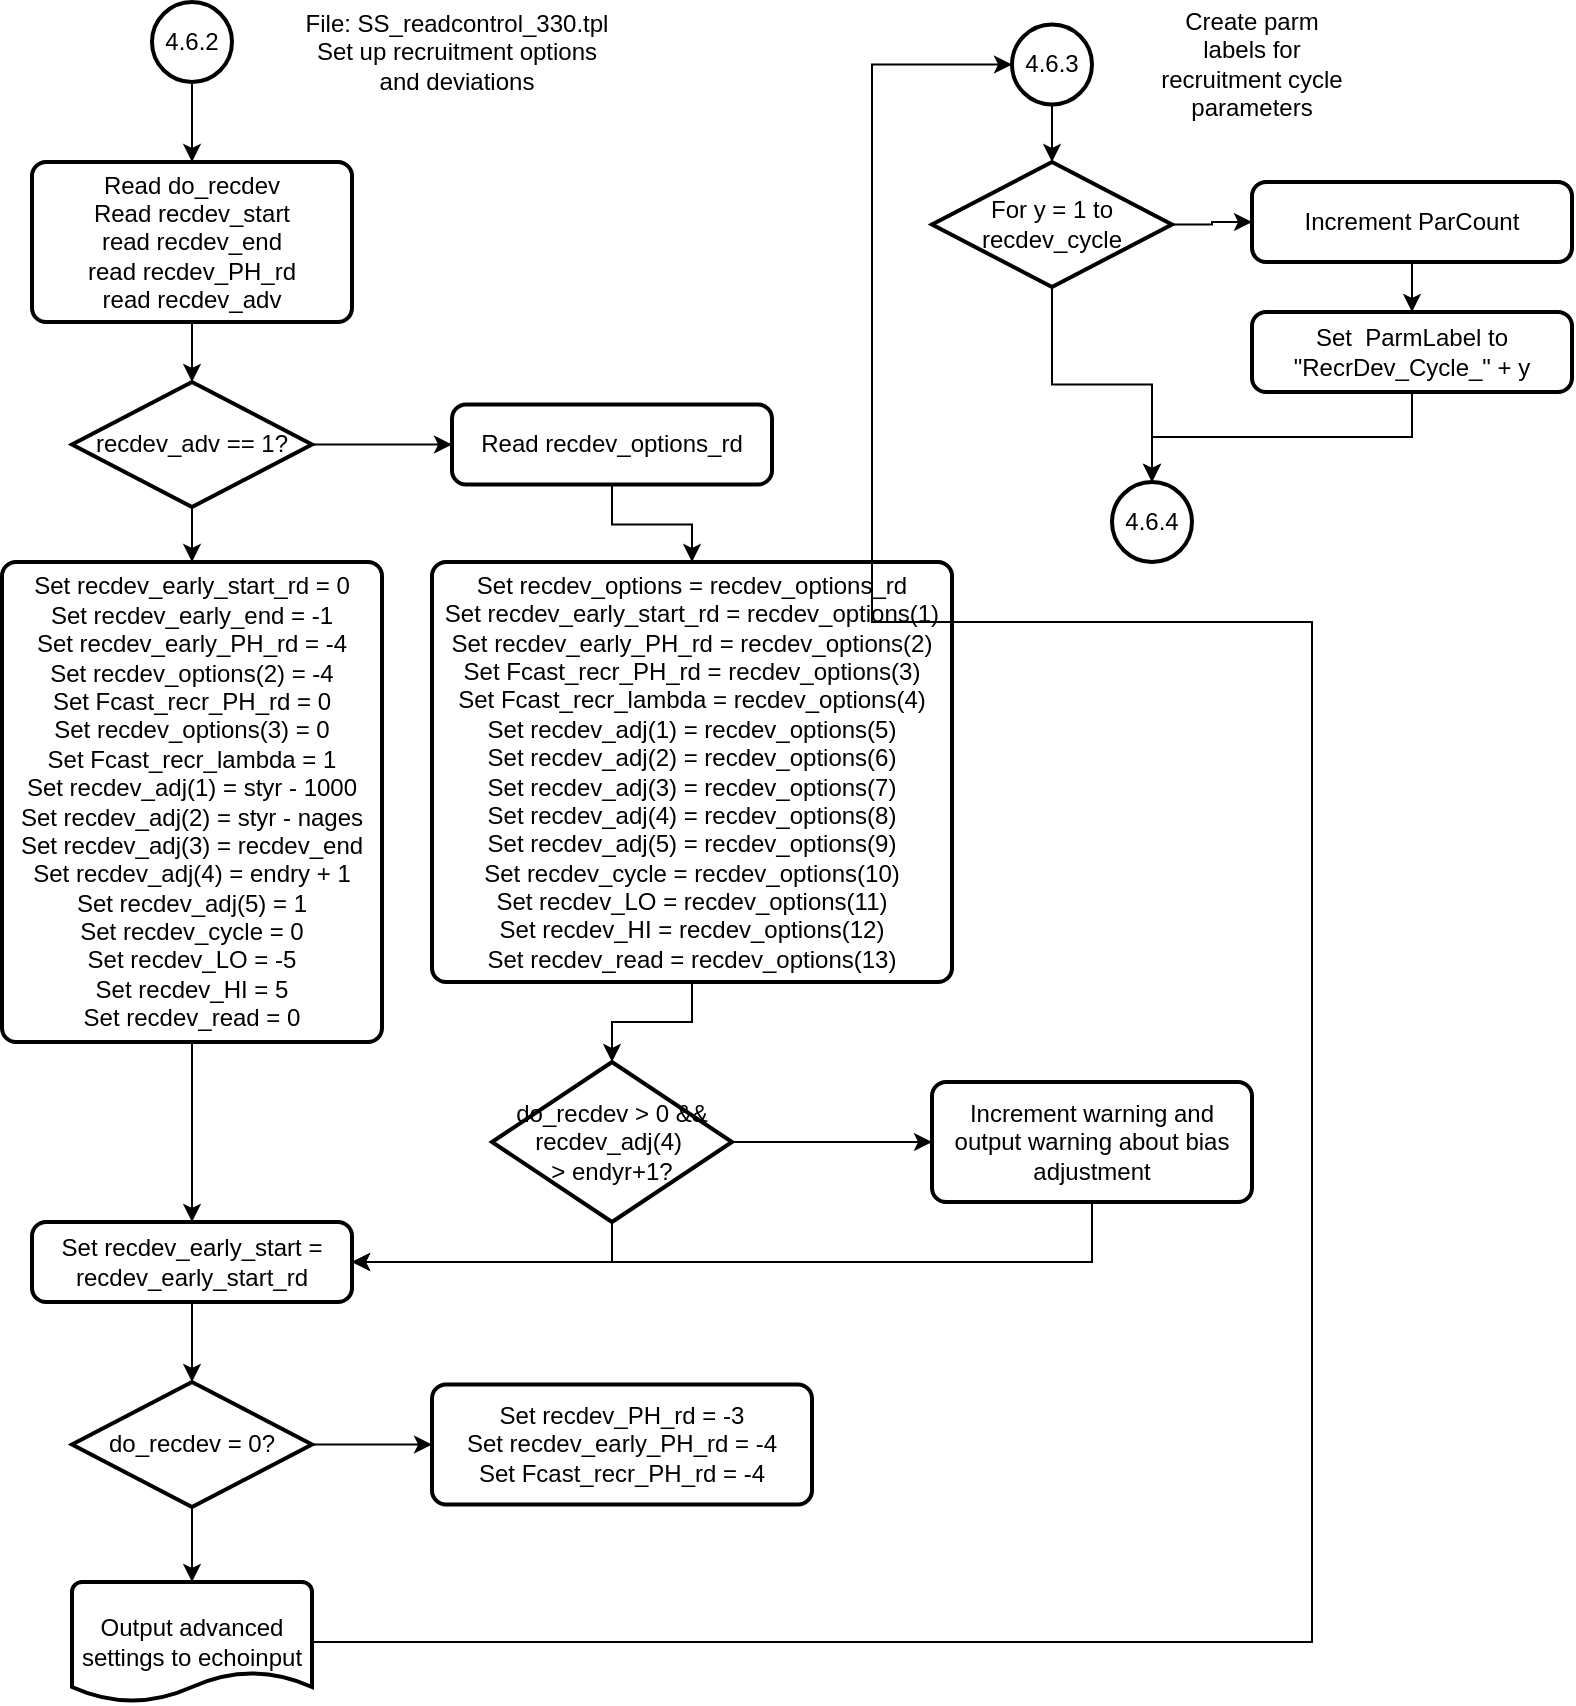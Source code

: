 <mxfile version="13.9.9" type="device"><diagram id="C5RBs43oDa-KdzZeNtuy" name="Page-1"><mxGraphModel dx="905" dy="1724" grid="1" gridSize="10" guides="1" tooltips="1" connect="1" arrows="1" fold="1" page="1" pageScale="1" pageWidth="827" pageHeight="1169" math="0" shadow="0"><root><mxCell id="WIyWlLk6GJQsqaUBKTNV-0"/><mxCell id="WIyWlLk6GJQsqaUBKTNV-1" parent="WIyWlLk6GJQsqaUBKTNV-0"/><mxCell id="5yAVxI7Br7gUkp34hNK5-2" style="edgeStyle=orthogonalEdgeStyle;rounded=0;orthogonalLoop=1;jettySize=auto;html=1;" edge="1" parent="WIyWlLk6GJQsqaUBKTNV-1" source="5yAVxI7Br7gUkp34hNK5-3" target="5yAVxI7Br7gUkp34hNK5-6"><mxGeometry relative="1" as="geometry"><mxPoint x="130.0" y="-1006.03" as="targetPoint"/></mxGeometry></mxCell><mxCell id="5yAVxI7Br7gUkp34hNK5-3" value="4.6.2" style="strokeWidth=2;html=1;shape=mxgraph.flowchart.start_2;whiteSpace=wrap;" vertex="1" parent="WIyWlLk6GJQsqaUBKTNV-1"><mxGeometry x="110" y="-1090" width="40" height="40" as="geometry"/></mxCell><mxCell id="5yAVxI7Br7gUkp34hNK5-4" value="File: SS_readcontrol_330.tpl&lt;br&gt;Set up recruitment options and deviations" style="text;html=1;strokeColor=none;fillColor=none;align=center;verticalAlign=middle;whiteSpace=wrap;rounded=0;" vertex="1" parent="WIyWlLk6GJQsqaUBKTNV-1"><mxGeometry x="180" y="-1090" width="165" height="50" as="geometry"/></mxCell><mxCell id="5yAVxI7Br7gUkp34hNK5-5" value="" style="edgeStyle=orthogonalEdgeStyle;rounded=0;orthogonalLoop=1;jettySize=auto;html=1;" edge="1" parent="WIyWlLk6GJQsqaUBKTNV-1" source="5yAVxI7Br7gUkp34hNK5-6" target="5yAVxI7Br7gUkp34hNK5-24"><mxGeometry relative="1" as="geometry"><mxPoint x="120" y="-900" as="sourcePoint"/></mxGeometry></mxCell><mxCell id="5yAVxI7Br7gUkp34hNK5-6" value="Read do_recdev&lt;br&gt;Read recdev_start&lt;br&gt;read recdev_end&lt;br&gt;read recdev_PH_rd&lt;br&gt;read recdev_adv" style="rounded=1;whiteSpace=wrap;html=1;absoluteArcSize=1;arcSize=14;strokeWidth=2;" vertex="1" parent="WIyWlLk6GJQsqaUBKTNV-1"><mxGeometry x="50" y="-1010" width="160" height="80" as="geometry"/></mxCell><mxCell id="5yAVxI7Br7gUkp34hNK5-49" value="" style="edgeStyle=orthogonalEdgeStyle;rounded=0;orthogonalLoop=1;jettySize=auto;html=1;" edge="1" parent="WIyWlLk6GJQsqaUBKTNV-1" source="5yAVxI7Br7gUkp34hNK5-8" target="5yAVxI7Br7gUkp34hNK5-23"><mxGeometry relative="1" as="geometry"/></mxCell><mxCell id="5yAVxI7Br7gUkp34hNK5-8" value="4.6.3" style="strokeWidth=2;html=1;shape=mxgraph.flowchart.start_2;whiteSpace=wrap;" vertex="1" parent="WIyWlLk6GJQsqaUBKTNV-1"><mxGeometry x="540" y="-1078.75" width="40" height="40" as="geometry"/></mxCell><mxCell id="5yAVxI7Br7gUkp34hNK5-34" value="" style="edgeStyle=orthogonalEdgeStyle;rounded=0;orthogonalLoop=1;jettySize=auto;html=1;" edge="1" parent="WIyWlLk6GJQsqaUBKTNV-1" source="5yAVxI7Br7gUkp34hNK5-10" target="5yAVxI7Br7gUkp34hNK5-29"><mxGeometry relative="1" as="geometry"/></mxCell><mxCell id="5yAVxI7Br7gUkp34hNK5-10" value="Read recdev_options_rd" style="rounded=1;whiteSpace=wrap;html=1;absoluteArcSize=1;arcSize=14;strokeWidth=2;" vertex="1" parent="WIyWlLk6GJQsqaUBKTNV-1"><mxGeometry x="260" y="-888.75" width="160" height="40" as="geometry"/></mxCell><mxCell id="5yAVxI7Br7gUkp34hNK5-11" style="edgeStyle=orthogonalEdgeStyle;rounded=0;orthogonalLoop=1;jettySize=auto;html=1;" edge="1" parent="WIyWlLk6GJQsqaUBKTNV-1" source="5yAVxI7Br7gUkp34hNK5-12" target="5yAVxI7Br7gUkp34hNK5-14"><mxGeometry relative="1" as="geometry"/></mxCell><mxCell id="5yAVxI7Br7gUkp34hNK5-12" value="Set recdev_early_start_rd = 0&lt;br&gt;Set recdev_early_end = -1&lt;br&gt;Set recdev_early_PH_rd = -4&lt;br&gt;Set recdev_options(2) = -4&lt;br&gt;Set Fcast_recr_PH_rd = 0&lt;br&gt;Set recdev_options(3) = 0&lt;br&gt;Set Fcast_recr_lambda = 1&lt;br&gt;Set&amp;nbsp;recdev_adj(1) = styr - 1000&lt;br&gt;Set&amp;nbsp;recdev_adj(2) = styr - nages&lt;br&gt;Set&amp;nbsp;recdev_adj(3) = recdev_end&lt;br&gt;Set&amp;nbsp;recdev_adj(4) = endry + 1&lt;br&gt;Set&amp;nbsp;recdev_adj(5) = 1&lt;br&gt;Set&amp;nbsp;recdev_cycle = 0&lt;br&gt;Set&amp;nbsp;recdev_LO = -5&lt;br&gt;Set&amp;nbsp;recdev_HI = 5&lt;br&gt;Set&amp;nbsp;recdev_read = 0" style="rounded=1;whiteSpace=wrap;html=1;absoluteArcSize=1;arcSize=14;strokeWidth=2;" vertex="1" parent="WIyWlLk6GJQsqaUBKTNV-1"><mxGeometry x="35" y="-810" width="190" height="240" as="geometry"/></mxCell><mxCell id="5yAVxI7Br7gUkp34hNK5-40" value="" style="edgeStyle=orthogonalEdgeStyle;rounded=0;orthogonalLoop=1;jettySize=auto;html=1;" edge="1" parent="WIyWlLk6GJQsqaUBKTNV-1" source="5yAVxI7Br7gUkp34hNK5-14" target="5yAVxI7Br7gUkp34hNK5-37"><mxGeometry relative="1" as="geometry"/></mxCell><mxCell id="5yAVxI7Br7gUkp34hNK5-14" value="Set recdev_early_start = recdev_early_start_rd" style="rounded=1;whiteSpace=wrap;html=1;absoluteArcSize=1;arcSize=14;strokeWidth=2;" vertex="1" parent="WIyWlLk6GJQsqaUBKTNV-1"><mxGeometry x="50" y="-480" width="160" height="40" as="geometry"/></mxCell><mxCell id="5yAVxI7Br7gUkp34hNK5-50" value="" style="edgeStyle=orthogonalEdgeStyle;rounded=0;orthogonalLoop=1;jettySize=auto;html=1;" edge="1" parent="WIyWlLk6GJQsqaUBKTNV-1" source="5yAVxI7Br7gUkp34hNK5-23" target="5yAVxI7Br7gUkp34hNK5-45"><mxGeometry relative="1" as="geometry"/></mxCell><mxCell id="5yAVxI7Br7gUkp34hNK5-51" value="" style="edgeStyle=orthogonalEdgeStyle;rounded=0;orthogonalLoop=1;jettySize=auto;html=1;" edge="1" parent="WIyWlLk6GJQsqaUBKTNV-1" source="5yAVxI7Br7gUkp34hNK5-23" target="5yAVxI7Br7gUkp34hNK5-48"><mxGeometry relative="1" as="geometry"/></mxCell><mxCell id="5yAVxI7Br7gUkp34hNK5-23" value="For y = 1 to recdev_cycle" style="strokeWidth=2;html=1;shape=mxgraph.flowchart.decision;whiteSpace=wrap;" vertex="1" parent="WIyWlLk6GJQsqaUBKTNV-1"><mxGeometry x="500" y="-1010" width="120" height="62.5" as="geometry"/></mxCell><mxCell id="5yAVxI7Br7gUkp34hNK5-25" value="" style="edgeStyle=orthogonalEdgeStyle;rounded=0;orthogonalLoop=1;jettySize=auto;html=1;" edge="1" parent="WIyWlLk6GJQsqaUBKTNV-1" source="5yAVxI7Br7gUkp34hNK5-24" target="5yAVxI7Br7gUkp34hNK5-10"><mxGeometry relative="1" as="geometry"/></mxCell><mxCell id="5yAVxI7Br7gUkp34hNK5-26" value="" style="edgeStyle=orthogonalEdgeStyle;rounded=0;orthogonalLoop=1;jettySize=auto;html=1;" edge="1" parent="WIyWlLk6GJQsqaUBKTNV-1" source="5yAVxI7Br7gUkp34hNK5-24" target="5yAVxI7Br7gUkp34hNK5-12"><mxGeometry relative="1" as="geometry"/></mxCell><mxCell id="5yAVxI7Br7gUkp34hNK5-24" value="recdev_adv == 1?" style="strokeWidth=2;html=1;shape=mxgraph.flowchart.decision;whiteSpace=wrap;" vertex="1" parent="WIyWlLk6GJQsqaUBKTNV-1"><mxGeometry x="70" y="-900" width="120" height="62.5" as="geometry"/></mxCell><mxCell id="5yAVxI7Br7gUkp34hNK5-27" style="edgeStyle=orthogonalEdgeStyle;rounded=0;orthogonalLoop=1;jettySize=auto;html=1;exitX=0.5;exitY=1;exitDx=0;exitDy=0;" edge="1" parent="WIyWlLk6GJQsqaUBKTNV-1" source="5yAVxI7Br7gUkp34hNK5-12" target="5yAVxI7Br7gUkp34hNK5-12"><mxGeometry relative="1" as="geometry"/></mxCell><mxCell id="5yAVxI7Br7gUkp34hNK5-32" value="" style="edgeStyle=orthogonalEdgeStyle;rounded=0;orthogonalLoop=1;jettySize=auto;html=1;" edge="1" parent="WIyWlLk6GJQsqaUBKTNV-1" source="5yAVxI7Br7gUkp34hNK5-29" target="5yAVxI7Br7gUkp34hNK5-30"><mxGeometry relative="1" as="geometry"><Array as="points"><mxPoint x="380" y="-580"/><mxPoint x="340" y="-580"/></Array></mxGeometry></mxCell><mxCell id="5yAVxI7Br7gUkp34hNK5-29" value="Set recdev_options = recdev_options_rd&lt;br&gt;Set recdev_early_start_rd = recdev_options(1)&lt;br&gt;Set recdev_early_PH_rd = recdev_options(2)&lt;br&gt;Set Fcast_recr_PH_rd = recdev_options(3)&lt;br&gt;Set Fcast_recr_lambda = recdev_options(4)&lt;br&gt;Set&amp;nbsp;recdev_adj(1) = recdev_options(5)&lt;br&gt;Set&amp;nbsp;recdev_adj(2) = recdev_options(6)&lt;br&gt;Set&amp;nbsp;recdev_adj(3) = recdev_options(7)&lt;br&gt;Set&amp;nbsp;recdev_adj(4) = recdev_options(8)&lt;br&gt;Set&amp;nbsp;recdev_adj(5) = recdev_options(9)&lt;br&gt;Set&amp;nbsp;recdev_cycle = recdev_options(10)&lt;br&gt;Set&amp;nbsp;recdev_LO = recdev_options(11)&lt;br&gt;Set&amp;nbsp;recdev_HI = recdev_options(12)&lt;br&gt;Set&amp;nbsp;recdev_read = recdev_options(13)" style="rounded=1;whiteSpace=wrap;html=1;absoluteArcSize=1;arcSize=14;strokeWidth=2;" vertex="1" parent="WIyWlLk6GJQsqaUBKTNV-1"><mxGeometry x="250" y="-810" width="260" height="210" as="geometry"/></mxCell><mxCell id="5yAVxI7Br7gUkp34hNK5-33" value="" style="edgeStyle=orthogonalEdgeStyle;rounded=0;orthogonalLoop=1;jettySize=auto;html=1;" edge="1" parent="WIyWlLk6GJQsqaUBKTNV-1" source="5yAVxI7Br7gUkp34hNK5-30" target="5yAVxI7Br7gUkp34hNK5-31"><mxGeometry relative="1" as="geometry"/></mxCell><mxCell id="5yAVxI7Br7gUkp34hNK5-35" style="edgeStyle=orthogonalEdgeStyle;rounded=0;orthogonalLoop=1;jettySize=auto;html=1;exitX=0.5;exitY=1;exitDx=0;exitDy=0;exitPerimeter=0;" edge="1" parent="WIyWlLk6GJQsqaUBKTNV-1" source="5yAVxI7Br7gUkp34hNK5-30" target="5yAVxI7Br7gUkp34hNK5-14"><mxGeometry relative="1" as="geometry"/></mxCell><mxCell id="5yAVxI7Br7gUkp34hNK5-30" value="do_recdev &amp;gt; 0 &amp;amp;&amp;amp;&lt;br&gt;recdev_adj(4)&amp;nbsp;&lt;br&gt;&amp;gt; endyr+1?" style="strokeWidth=2;html=1;shape=mxgraph.flowchart.decision;whiteSpace=wrap;" vertex="1" parent="WIyWlLk6GJQsqaUBKTNV-1"><mxGeometry x="280" y="-560" width="120" height="80" as="geometry"/></mxCell><mxCell id="5yAVxI7Br7gUkp34hNK5-36" style="edgeStyle=orthogonalEdgeStyle;rounded=0;orthogonalLoop=1;jettySize=auto;html=1;entryX=1;entryY=0.5;entryDx=0;entryDy=0;" edge="1" parent="WIyWlLk6GJQsqaUBKTNV-1" source="5yAVxI7Br7gUkp34hNK5-31" target="5yAVxI7Br7gUkp34hNK5-14"><mxGeometry relative="1" as="geometry"><Array as="points"><mxPoint x="580" y="-460"/></Array></mxGeometry></mxCell><mxCell id="5yAVxI7Br7gUkp34hNK5-31" value="Increment warning and&lt;br&gt;output warning about bias adjustment" style="rounded=1;whiteSpace=wrap;html=1;absoluteArcSize=1;arcSize=14;strokeWidth=2;" vertex="1" parent="WIyWlLk6GJQsqaUBKTNV-1"><mxGeometry x="500" y="-550" width="160" height="60" as="geometry"/></mxCell><mxCell id="5yAVxI7Br7gUkp34hNK5-39" value="" style="edgeStyle=orthogonalEdgeStyle;rounded=0;orthogonalLoop=1;jettySize=auto;html=1;" edge="1" parent="WIyWlLk6GJQsqaUBKTNV-1" source="5yAVxI7Br7gUkp34hNK5-37" target="5yAVxI7Br7gUkp34hNK5-38"><mxGeometry relative="1" as="geometry"/></mxCell><mxCell id="5yAVxI7Br7gUkp34hNK5-42" value="" style="edgeStyle=orthogonalEdgeStyle;rounded=0;orthogonalLoop=1;jettySize=auto;html=1;" edge="1" parent="WIyWlLk6GJQsqaUBKTNV-1" source="5yAVxI7Br7gUkp34hNK5-37" target="5yAVxI7Br7gUkp34hNK5-41"><mxGeometry relative="1" as="geometry"/></mxCell><mxCell id="5yAVxI7Br7gUkp34hNK5-37" value="do_recdev = 0?" style="strokeWidth=2;html=1;shape=mxgraph.flowchart.decision;whiteSpace=wrap;" vertex="1" parent="WIyWlLk6GJQsqaUBKTNV-1"><mxGeometry x="70" y="-400" width="120" height="62.5" as="geometry"/></mxCell><mxCell id="5yAVxI7Br7gUkp34hNK5-38" value="Set recdev_PH_rd = -3&lt;br&gt;Set recdev_early_PH_rd = -4&lt;br&gt;Set Fcast_recr_PH_rd = -4" style="rounded=1;whiteSpace=wrap;html=1;absoluteArcSize=1;arcSize=14;strokeWidth=2;" vertex="1" parent="WIyWlLk6GJQsqaUBKTNV-1"><mxGeometry x="250" y="-398.75" width="190" height="60" as="geometry"/></mxCell><mxCell id="5yAVxI7Br7gUkp34hNK5-53" style="edgeStyle=orthogonalEdgeStyle;rounded=0;orthogonalLoop=1;jettySize=auto;html=1;entryX=0;entryY=0.5;entryDx=0;entryDy=0;entryPerimeter=0;" edge="1" parent="WIyWlLk6GJQsqaUBKTNV-1" source="5yAVxI7Br7gUkp34hNK5-41" target="5yAVxI7Br7gUkp34hNK5-8"><mxGeometry relative="1" as="geometry"><mxPoint x="700" y="-720" as="targetPoint"/><Array as="points"><mxPoint x="690" y="-270"/><mxPoint x="690" y="-780"/><mxPoint x="470" y="-780"/><mxPoint x="470" y="-1059"/></Array></mxGeometry></mxCell><mxCell id="5yAVxI7Br7gUkp34hNK5-41" value="Output advanced settings to echoinput" style="strokeWidth=2;html=1;shape=mxgraph.flowchart.document2;whiteSpace=wrap;size=0.25;" vertex="1" parent="WIyWlLk6GJQsqaUBKTNV-1"><mxGeometry x="70" y="-300" width="120" height="60" as="geometry"/></mxCell><mxCell id="5yAVxI7Br7gUkp34hNK5-43" value="Create parm labels for recruitment cycle parameters" style="text;html=1;strokeColor=none;fillColor=none;align=center;verticalAlign=middle;whiteSpace=wrap;rounded=0;" vertex="1" parent="WIyWlLk6GJQsqaUBKTNV-1"><mxGeometry x="610" y="-1078.75" width="100" height="40" as="geometry"/></mxCell><mxCell id="5yAVxI7Br7gUkp34hNK5-44" value="" style="edgeStyle=orthogonalEdgeStyle;rounded=0;orthogonalLoop=1;jettySize=auto;html=1;" edge="1" parent="WIyWlLk6GJQsqaUBKTNV-1" source="5yAVxI7Br7gUkp34hNK5-45" target="5yAVxI7Br7gUkp34hNK5-47"><mxGeometry relative="1" as="geometry"/></mxCell><mxCell id="5yAVxI7Br7gUkp34hNK5-45" value="Increment ParCount" style="rounded=1;whiteSpace=wrap;html=1;absoluteArcSize=1;arcSize=14;strokeWidth=2;" vertex="1" parent="WIyWlLk6GJQsqaUBKTNV-1"><mxGeometry x="660" y="-1000" width="160" height="40" as="geometry"/></mxCell><mxCell id="5yAVxI7Br7gUkp34hNK5-52" style="edgeStyle=orthogonalEdgeStyle;rounded=0;orthogonalLoop=1;jettySize=auto;html=1;exitX=0.5;exitY=1;exitDx=0;exitDy=0;" edge="1" parent="WIyWlLk6GJQsqaUBKTNV-1" source="5yAVxI7Br7gUkp34hNK5-47" target="5yAVxI7Br7gUkp34hNK5-48"><mxGeometry relative="1" as="geometry"/></mxCell><mxCell id="5yAVxI7Br7gUkp34hNK5-47" value="Set&amp;nbsp; ParmLabel to&lt;br&gt;&quot;RecrDev_Cycle_&quot; + y" style="rounded=1;whiteSpace=wrap;html=1;absoluteArcSize=1;arcSize=14;strokeWidth=2;" vertex="1" parent="WIyWlLk6GJQsqaUBKTNV-1"><mxGeometry x="660" y="-935" width="160" height="40" as="geometry"/></mxCell><mxCell id="5yAVxI7Br7gUkp34hNK5-48" value="4.6.4" style="strokeWidth=2;html=1;shape=mxgraph.flowchart.start_2;whiteSpace=wrap;" vertex="1" parent="WIyWlLk6GJQsqaUBKTNV-1"><mxGeometry x="590" y="-850" width="40" height="40" as="geometry"/></mxCell></root></mxGraphModel></diagram></mxfile>